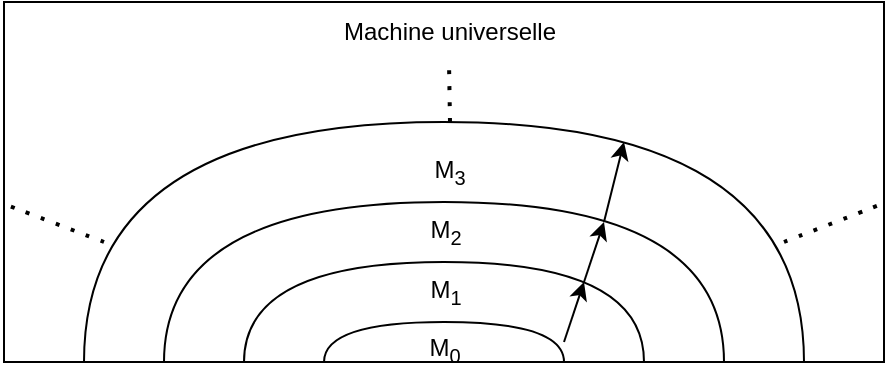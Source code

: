 <mxfile version="20.8.20" type="device"><diagram name="Page-1" id="f7fsKqIdYFSX6kXhRFnK"><mxGraphModel dx="771" dy="295" grid="1" gridSize="10" guides="1" tooltips="1" connect="1" arrows="1" fold="1" page="1" pageScale="1" pageWidth="827" pageHeight="1169" math="0" shadow="0"><root><mxCell id="0"/><mxCell id="1" parent="0"/><mxCell id="Uedv5nQZbm2nxGrGPUr9-2" value="" style="rounded=0;whiteSpace=wrap;html=1;" vertex="1" parent="1"><mxGeometry x="200" y="500" width="440" height="180" as="geometry"/></mxCell><mxCell id="Uedv5nQZbm2nxGrGPUr9-1" value="Machine universelle" style="text;html=1;strokeColor=none;fillColor=none;align=center;verticalAlign=middle;whiteSpace=wrap;rounded=0;" vertex="1" parent="1"><mxGeometry x="362.5" y="500" width="120" height="30" as="geometry"/></mxCell><mxCell id="Uedv5nQZbm2nxGrGPUr9-4" value="M&lt;sub&gt;0&lt;/sub&gt;" style="text;html=1;strokeColor=none;fillColor=none;align=center;verticalAlign=middle;whiteSpace=wrap;rounded=0;" vertex="1" parent="1"><mxGeometry x="401" y="659" width="39" height="30" as="geometry"/></mxCell><mxCell id="Uedv5nQZbm2nxGrGPUr9-5" value="M&lt;sub&gt;1&lt;/sub&gt;" style="text;html=1;strokeColor=none;fillColor=none;align=center;verticalAlign=middle;whiteSpace=wrap;rounded=0;" vertex="1" parent="1"><mxGeometry x="401" y="630" width="39.5" height="30" as="geometry"/></mxCell><mxCell id="Uedv5nQZbm2nxGrGPUr9-6" value="M&lt;sub&gt;2&lt;/sub&gt;" style="text;html=1;strokeColor=none;fillColor=none;align=center;verticalAlign=middle;whiteSpace=wrap;rounded=0;" vertex="1" parent="1"><mxGeometry x="400.5" y="600" width="39.5" height="30" as="geometry"/></mxCell><mxCell id="Uedv5nQZbm2nxGrGPUr9-7" value="M&lt;sub&gt;3&lt;/sub&gt;" style="text;html=1;strokeColor=none;fillColor=none;align=center;verticalAlign=middle;whiteSpace=wrap;rounded=0;" vertex="1" parent="1"><mxGeometry x="404.5" y="570" width="36" height="30" as="geometry"/></mxCell><mxCell id="Uedv5nQZbm2nxGrGPUr9-9" value="" style="endArrow=none;html=1;rounded=0;curved=1;edgeStyle=orthogonalEdgeStyle;" edge="1" parent="1"><mxGeometry width="50" height="50" relative="1" as="geometry"><mxPoint x="360" y="680" as="sourcePoint"/><mxPoint x="480" y="680" as="targetPoint"/><Array as="points"><mxPoint x="360" y="660"/><mxPoint x="480" y="660"/></Array></mxGeometry></mxCell><mxCell id="Uedv5nQZbm2nxGrGPUr9-10" value="" style="endArrow=none;html=1;rounded=0;curved=1;edgeStyle=orthogonalEdgeStyle;" edge="1" parent="1"><mxGeometry width="50" height="50" relative="1" as="geometry"><mxPoint x="320" y="680" as="sourcePoint"/><mxPoint x="520" y="680" as="targetPoint"/><Array as="points"><mxPoint x="320" y="630"/><mxPoint x="520" y="630"/></Array></mxGeometry></mxCell><mxCell id="Uedv5nQZbm2nxGrGPUr9-11" value="" style="endArrow=none;html=1;rounded=0;curved=1;edgeStyle=orthogonalEdgeStyle;" edge="1" parent="1"><mxGeometry width="50" height="50" relative="1" as="geometry"><mxPoint x="280" y="680" as="sourcePoint"/><mxPoint x="560" y="680" as="targetPoint"/><Array as="points"><mxPoint x="280" y="600"/><mxPoint x="560" y="600"/></Array></mxGeometry></mxCell><mxCell id="Uedv5nQZbm2nxGrGPUr9-12" value="" style="endArrow=none;html=1;rounded=0;curved=1;edgeStyle=orthogonalEdgeStyle;" edge="1" parent="1"><mxGeometry width="50" height="50" relative="1" as="geometry"><mxPoint x="240" y="680" as="sourcePoint"/><mxPoint x="600" y="680" as="targetPoint"/><Array as="points"><mxPoint x="240" y="560"/><mxPoint x="600" y="560"/></Array></mxGeometry></mxCell><mxCell id="Uedv5nQZbm2nxGrGPUr9-14" value="" style="endArrow=none;dashed=1;html=1;dashPattern=1 3;strokeWidth=2;rounded=0;curved=1;entryX=0.5;entryY=1;entryDx=0;entryDy=0;" edge="1" parent="1" target="Uedv5nQZbm2nxGrGPUr9-1"><mxGeometry width="50" height="50" relative="1" as="geometry"><mxPoint x="423" y="560" as="sourcePoint"/><mxPoint x="450" y="630" as="targetPoint"/></mxGeometry></mxCell><mxCell id="Uedv5nQZbm2nxGrGPUr9-15" value="" style="endArrow=none;dashed=1;html=1;dashPattern=1 3;strokeWidth=2;rounded=0;curved=1;entryX=1.003;entryY=0.556;entryDx=0;entryDy=0;entryPerimeter=0;" edge="1" parent="1" target="Uedv5nQZbm2nxGrGPUr9-2"><mxGeometry width="50" height="50" relative="1" as="geometry"><mxPoint x="590" y="620" as="sourcePoint"/><mxPoint x="450" y="630" as="targetPoint"/></mxGeometry></mxCell><mxCell id="Uedv5nQZbm2nxGrGPUr9-16" value="" style="endArrow=none;dashed=1;html=1;dashPattern=1 3;strokeWidth=2;rounded=0;curved=1;entryX=-0.001;entryY=0.56;entryDx=0;entryDy=0;entryPerimeter=0;" edge="1" parent="1" target="Uedv5nQZbm2nxGrGPUr9-2"><mxGeometry width="50" height="50" relative="1" as="geometry"><mxPoint x="250" y="620" as="sourcePoint"/><mxPoint x="570" y="640" as="targetPoint"/></mxGeometry></mxCell><mxCell id="Uedv5nQZbm2nxGrGPUr9-17" value="" style="endArrow=classic;html=1;rounded=0;curved=1;" edge="1" parent="1"><mxGeometry width="50" height="50" relative="1" as="geometry"><mxPoint x="480" y="670" as="sourcePoint"/><mxPoint x="490" y="640" as="targetPoint"/></mxGeometry></mxCell><mxCell id="Uedv5nQZbm2nxGrGPUr9-18" value="" style="endArrow=classic;html=1;rounded=0;curved=1;" edge="1" parent="1"><mxGeometry width="50" height="50" relative="1" as="geometry"><mxPoint x="490" y="640" as="sourcePoint"/><mxPoint x="500" y="610" as="targetPoint"/></mxGeometry></mxCell><mxCell id="Uedv5nQZbm2nxGrGPUr9-19" value="" style="endArrow=classic;html=1;rounded=0;curved=1;" edge="1" parent="1"><mxGeometry width="50" height="50" relative="1" as="geometry"><mxPoint x="500" y="610" as="sourcePoint"/><mxPoint x="510" y="570" as="targetPoint"/></mxGeometry></mxCell></root></mxGraphModel></diagram></mxfile>